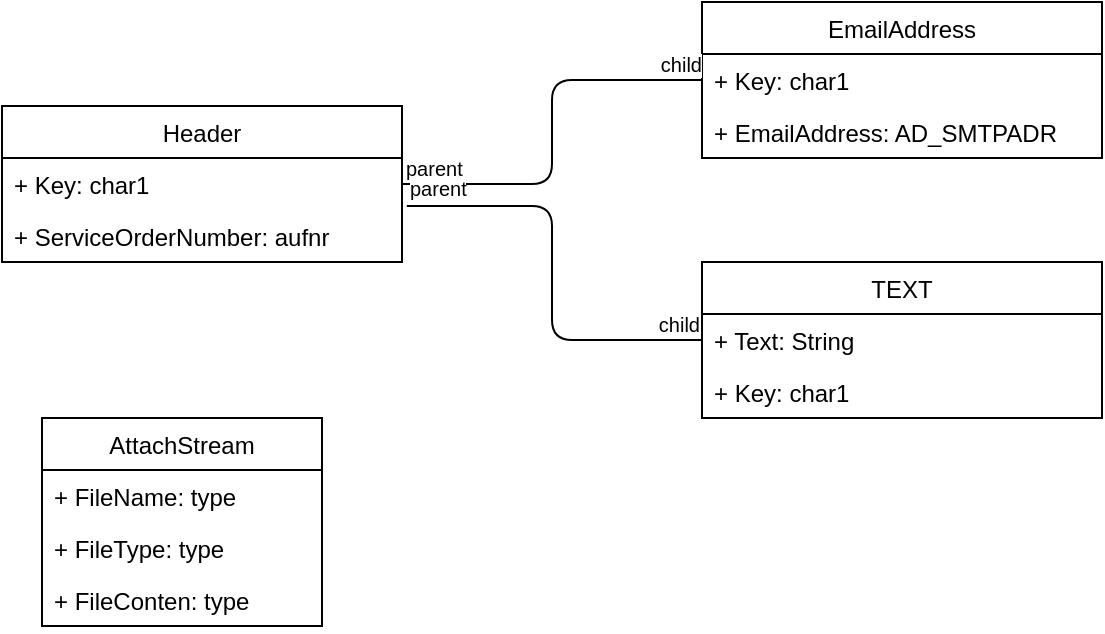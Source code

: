 <mxfile version="12.9.3" type="github">
  <diagram id="C5RBs43oDa-KdzZeNtuy" name="Page-1">
    <mxGraphModel dx="1038" dy="588" grid="1" gridSize="10" guides="1" tooltips="1" connect="1" arrows="1" fold="1" page="1" pageScale="1" pageWidth="827" pageHeight="1169" math="0" shadow="0">
      <root>
        <mxCell id="WIyWlLk6GJQsqaUBKTNV-0" />
        <mxCell id="WIyWlLk6GJQsqaUBKTNV-1" parent="WIyWlLk6GJQsqaUBKTNV-0" />
        <mxCell id="5snLHGXoFpdUn7Hy4HN8-0" value="EmailAddress" style="swimlane;fontStyle=0;childLayout=stackLayout;horizontal=1;startSize=26;fillColor=none;horizontalStack=0;resizeParent=1;resizeParentMax=0;resizeLast=0;collapsible=1;marginBottom=0;" vertex="1" parent="WIyWlLk6GJQsqaUBKTNV-1">
          <mxGeometry x="390" y="30" width="200" height="78" as="geometry" />
        </mxCell>
        <mxCell id="5snLHGXoFpdUn7Hy4HN8-1" value="+ Key: char1" style="text;strokeColor=none;fillColor=none;align=left;verticalAlign=top;spacingLeft=4;spacingRight=4;overflow=hidden;rotatable=0;points=[[0,0.5],[1,0.5]];portConstraint=eastwest;" vertex="1" parent="5snLHGXoFpdUn7Hy4HN8-0">
          <mxGeometry y="26" width="200" height="26" as="geometry" />
        </mxCell>
        <mxCell id="5snLHGXoFpdUn7Hy4HN8-2" value="+ EmailAddress: AD_SMTPADR" style="text;strokeColor=none;fillColor=none;align=left;verticalAlign=top;spacingLeft=4;spacingRight=4;overflow=hidden;rotatable=0;points=[[0,0.5],[1,0.5]];portConstraint=eastwest;" vertex="1" parent="5snLHGXoFpdUn7Hy4HN8-0">
          <mxGeometry y="52" width="200" height="26" as="geometry" />
        </mxCell>
        <mxCell id="5snLHGXoFpdUn7Hy4HN8-3" value="" style="endArrow=none;html=1;edgeStyle=orthogonalEdgeStyle;entryX=0;entryY=0.5;entryDx=0;entryDy=0;exitX=1;exitY=0.5;exitDx=0;exitDy=0;" edge="1" parent="WIyWlLk6GJQsqaUBKTNV-1" source="5snLHGXoFpdUn7Hy4HN8-13" target="5snLHGXoFpdUn7Hy4HN8-1">
          <mxGeometry relative="1" as="geometry">
            <mxPoint x="220" y="48.5" as="sourcePoint" />
            <mxPoint x="380" y="48.5" as="targetPoint" />
          </mxGeometry>
        </mxCell>
        <mxCell id="5snLHGXoFpdUn7Hy4HN8-4" value="parent" style="resizable=0;html=1;align=left;verticalAlign=bottom;labelBackgroundColor=#ffffff;fontSize=10;" connectable="0" vertex="1" parent="5snLHGXoFpdUn7Hy4HN8-3">
          <mxGeometry x="-1" relative="1" as="geometry" />
        </mxCell>
        <mxCell id="5snLHGXoFpdUn7Hy4HN8-5" value="child" style="resizable=0;html=1;align=right;verticalAlign=bottom;labelBackgroundColor=#ffffff;fontSize=10;" connectable="0" vertex="1" parent="5snLHGXoFpdUn7Hy4HN8-3">
          <mxGeometry x="1" relative="1" as="geometry" />
        </mxCell>
        <mxCell id="5snLHGXoFpdUn7Hy4HN8-6" value="" style="endArrow=none;html=1;edgeStyle=orthogonalEdgeStyle;entryX=0;entryY=0.5;entryDx=0;entryDy=0;exitX=1.012;exitY=0.923;exitDx=0;exitDy=0;exitPerimeter=0;" edge="1" parent="WIyWlLk6GJQsqaUBKTNV-1" source="5snLHGXoFpdUn7Hy4HN8-13" target="5snLHGXoFpdUn7Hy4HN8-10">
          <mxGeometry relative="1" as="geometry">
            <mxPoint x="180" y="168.5" as="sourcePoint" />
            <mxPoint x="340" y="168.5" as="targetPoint" />
          </mxGeometry>
        </mxCell>
        <mxCell id="5snLHGXoFpdUn7Hy4HN8-7" value="parent" style="resizable=0;html=1;align=left;verticalAlign=bottom;labelBackgroundColor=#ffffff;fontSize=10;" connectable="0" vertex="1" parent="5snLHGXoFpdUn7Hy4HN8-6">
          <mxGeometry x="-1" relative="1" as="geometry" />
        </mxCell>
        <mxCell id="5snLHGXoFpdUn7Hy4HN8-8" value="child" style="resizable=0;html=1;align=right;verticalAlign=bottom;labelBackgroundColor=#ffffff;fontSize=10;" connectable="0" vertex="1" parent="5snLHGXoFpdUn7Hy4HN8-6">
          <mxGeometry x="1" relative="1" as="geometry" />
        </mxCell>
        <mxCell id="5snLHGXoFpdUn7Hy4HN8-9" value="TEXT" style="swimlane;fontStyle=0;childLayout=stackLayout;horizontal=1;startSize=26;fillColor=none;horizontalStack=0;resizeParent=1;resizeParentMax=0;resizeLast=0;collapsible=1;marginBottom=0;" vertex="1" parent="WIyWlLk6GJQsqaUBKTNV-1">
          <mxGeometry x="390" y="160" width="200" height="78" as="geometry" />
        </mxCell>
        <mxCell id="5snLHGXoFpdUn7Hy4HN8-10" value="+ Text: String" style="text;strokeColor=none;fillColor=none;align=left;verticalAlign=top;spacingLeft=4;spacingRight=4;overflow=hidden;rotatable=0;points=[[0,0.5],[1,0.5]];portConstraint=eastwest;" vertex="1" parent="5snLHGXoFpdUn7Hy4HN8-9">
          <mxGeometry y="26" width="200" height="26" as="geometry" />
        </mxCell>
        <mxCell id="5snLHGXoFpdUn7Hy4HN8-11" value="+ Key: char1" style="text;strokeColor=none;fillColor=none;align=left;verticalAlign=top;spacingLeft=4;spacingRight=4;overflow=hidden;rotatable=0;points=[[0,0.5],[1,0.5]];portConstraint=eastwest;" vertex="1" parent="5snLHGXoFpdUn7Hy4HN8-9">
          <mxGeometry y="52" width="200" height="26" as="geometry" />
        </mxCell>
        <mxCell id="5snLHGXoFpdUn7Hy4HN8-12" value="Header" style="swimlane;fontStyle=0;childLayout=stackLayout;horizontal=1;startSize=26;fillColor=none;horizontalStack=0;resizeParent=1;resizeParentMax=0;resizeLast=0;collapsible=1;marginBottom=0;" vertex="1" parent="WIyWlLk6GJQsqaUBKTNV-1">
          <mxGeometry x="40" y="82" width="200" height="78" as="geometry" />
        </mxCell>
        <mxCell id="5snLHGXoFpdUn7Hy4HN8-13" value="+ Key: char1" style="text;strokeColor=none;fillColor=none;align=left;verticalAlign=top;spacingLeft=4;spacingRight=4;overflow=hidden;rotatable=0;points=[[0,0.5],[1,0.5]];portConstraint=eastwest;" vertex="1" parent="5snLHGXoFpdUn7Hy4HN8-12">
          <mxGeometry y="26" width="200" height="26" as="geometry" />
        </mxCell>
        <mxCell id="5snLHGXoFpdUn7Hy4HN8-14" value="+ ServiceOrderNumber: aufnr" style="text;strokeColor=none;fillColor=none;align=left;verticalAlign=top;spacingLeft=4;spacingRight=4;overflow=hidden;rotatable=0;points=[[0,0.5],[1,0.5]];portConstraint=eastwest;" vertex="1" parent="5snLHGXoFpdUn7Hy4HN8-12">
          <mxGeometry y="52" width="200" height="26" as="geometry" />
        </mxCell>
        <mxCell id="5snLHGXoFpdUn7Hy4HN8-15" value="AttachStream" style="swimlane;fontStyle=0;childLayout=stackLayout;horizontal=1;startSize=26;fillColor=none;horizontalStack=0;resizeParent=1;resizeParentMax=0;resizeLast=0;collapsible=1;marginBottom=0;" vertex="1" parent="WIyWlLk6GJQsqaUBKTNV-1">
          <mxGeometry x="60" y="238" width="140" height="104" as="geometry" />
        </mxCell>
        <mxCell id="5snLHGXoFpdUn7Hy4HN8-16" value="+ FileName: type" style="text;strokeColor=none;fillColor=none;align=left;verticalAlign=top;spacingLeft=4;spacingRight=4;overflow=hidden;rotatable=0;points=[[0,0.5],[1,0.5]];portConstraint=eastwest;" vertex="1" parent="5snLHGXoFpdUn7Hy4HN8-15">
          <mxGeometry y="26" width="140" height="26" as="geometry" />
        </mxCell>
        <mxCell id="5snLHGXoFpdUn7Hy4HN8-17" value="+ FileType: type" style="text;strokeColor=none;fillColor=none;align=left;verticalAlign=top;spacingLeft=4;spacingRight=4;overflow=hidden;rotatable=0;points=[[0,0.5],[1,0.5]];portConstraint=eastwest;" vertex="1" parent="5snLHGXoFpdUn7Hy4HN8-15">
          <mxGeometry y="52" width="140" height="26" as="geometry" />
        </mxCell>
        <mxCell id="5snLHGXoFpdUn7Hy4HN8-18" value="+ FileConten: type" style="text;strokeColor=none;fillColor=none;align=left;verticalAlign=top;spacingLeft=4;spacingRight=4;overflow=hidden;rotatable=0;points=[[0,0.5],[1,0.5]];portConstraint=eastwest;" vertex="1" parent="5snLHGXoFpdUn7Hy4HN8-15">
          <mxGeometry y="78" width="140" height="26" as="geometry" />
        </mxCell>
      </root>
    </mxGraphModel>
  </diagram>
</mxfile>
